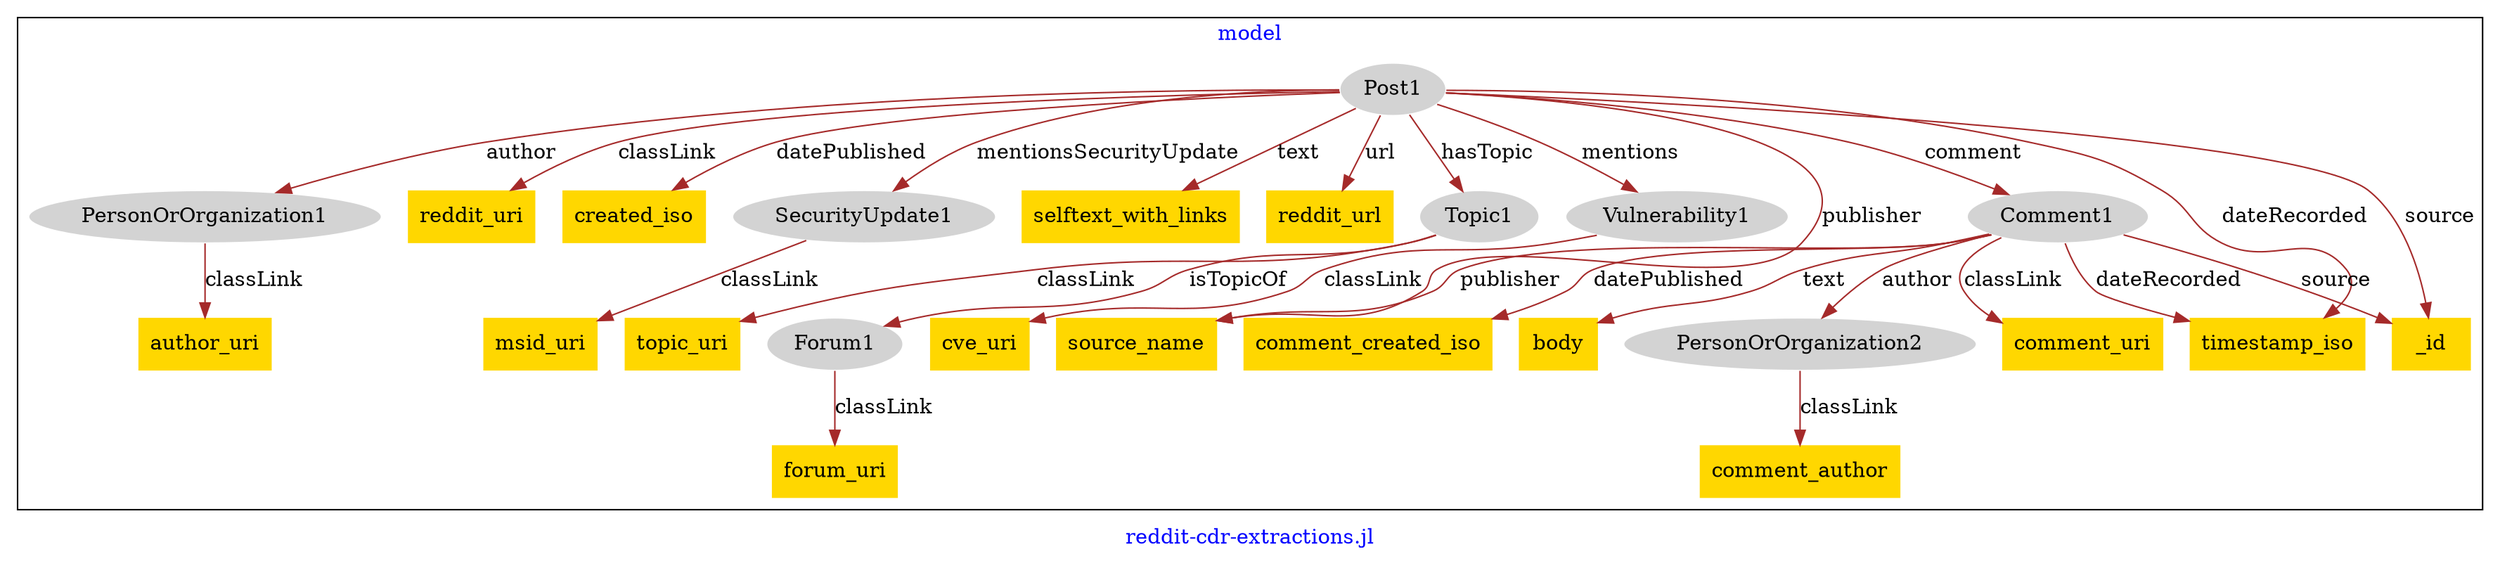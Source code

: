 digraph n0 {
fontcolor="blue"
remincross="true"
label="reddit-cdr-extractions.jl"
subgraph cluster {
label="model"
n2[style="filled",color="white",fillcolor="lightgray",label="Forum1"];
n3[shape="plaintext",style="filled",fillcolor="gold",label="forum_uri"];
n4[style="filled",color="white",fillcolor="lightgray",label="PersonOrOrganization1"];
n5[shape="plaintext",style="filled",fillcolor="gold",label="author_uri"];
n6[style="filled",color="white",fillcolor="lightgray",label="PersonOrOrganization2"];
n7[shape="plaintext",style="filled",fillcolor="gold",label="comment_author"];
n8[style="filled",color="white",fillcolor="lightgray",label="Post1"];
n9[shape="plaintext",style="filled",fillcolor="gold",label="reddit_uri"];
n10[shape="plaintext",style="filled",fillcolor="gold",label="created_iso"];
n11[shape="plaintext",style="filled",fillcolor="gold",label="source_name"];
n12[shape="plaintext",style="filled",fillcolor="gold",label="selftext_with_links"];
n13[shape="plaintext",style="filled",fillcolor="gold",label="reddit_url"];
n14[style="filled",color="white",fillcolor="lightgray",label="SecurityUpdate1"];
n15[shape="plaintext",style="filled",fillcolor="gold",label="msid_uri"];
n16[style="filled",color="white",fillcolor="lightgray",label="Topic1"];
n17[shape="plaintext",style="filled",fillcolor="gold",label="topic_uri"];
n18[style="filled",color="white",fillcolor="lightgray",label="Vulnerability1"];
n19[shape="plaintext",style="filled",fillcolor="gold",label="cve_uri"];
n20[style="filled",color="white",fillcolor="lightgray",label="Comment1"];
n21[shape="plaintext",style="filled",fillcolor="gold",label="comment_uri"];
n22[shape="plaintext",style="filled",fillcolor="gold",label="comment_created_iso"];
n23[shape="plaintext",style="filled",fillcolor="gold",label="body"];
n24[shape="plaintext",style="filled",fillcolor="gold",label="timestamp_iso"];
n25[shape="plaintext",style="filled",fillcolor="gold",label="_id"];
}
n2 -> n3[color="brown",fontcolor="black",label="classLink"]
n4 -> n5[color="brown",fontcolor="black",label="classLink"]
n6 -> n7[color="brown",fontcolor="black",label="classLink"]
n8 -> n9[color="brown",fontcolor="black",label="classLink"]
n8 -> n10[color="brown",fontcolor="black",label="datePublished"]
n8 -> n11[color="brown",fontcolor="black",label="publisher"]
n8 -> n12[color="brown",fontcolor="black",label="text"]
n8 -> n13[color="brown",fontcolor="black",label="url"]
n14 -> n15[color="brown",fontcolor="black",label="classLink"]
n16 -> n17[color="brown",fontcolor="black",label="classLink"]
n18 -> n19[color="brown",fontcolor="black",label="classLink"]
n20 -> n21[color="brown",fontcolor="black",label="classLink"]
n20 -> n22[color="brown",fontcolor="black",label="datePublished"]
n20 -> n11[color="brown",fontcolor="black",label="publisher"]
n20 -> n23[color="brown",fontcolor="black",label="text"]
n8 -> n16[color="brown",fontcolor="black",label="hasTopic"]
n8 -> n24[color="brown",fontcolor="black",label="dateRecorded"]
n8 -> n25[color="brown",fontcolor="black",label="source"]
n8 -> n14[color="brown",fontcolor="black",label="mentionsSecurityUpdate"]
n8 -> n4[color="brown",fontcolor="black",label="author"]
n20 -> n6[color="brown",fontcolor="black",label="author"]
n16 -> n2[color="brown",fontcolor="black",label="isTopicOf"]
n20 -> n24[color="brown",fontcolor="black",label="dateRecorded"]
n20 -> n25[color="brown",fontcolor="black",label="source"]
n8 -> n18[color="brown",fontcolor="black",label="mentions"]
n8 -> n20[color="brown",fontcolor="black",label="comment"]
}
